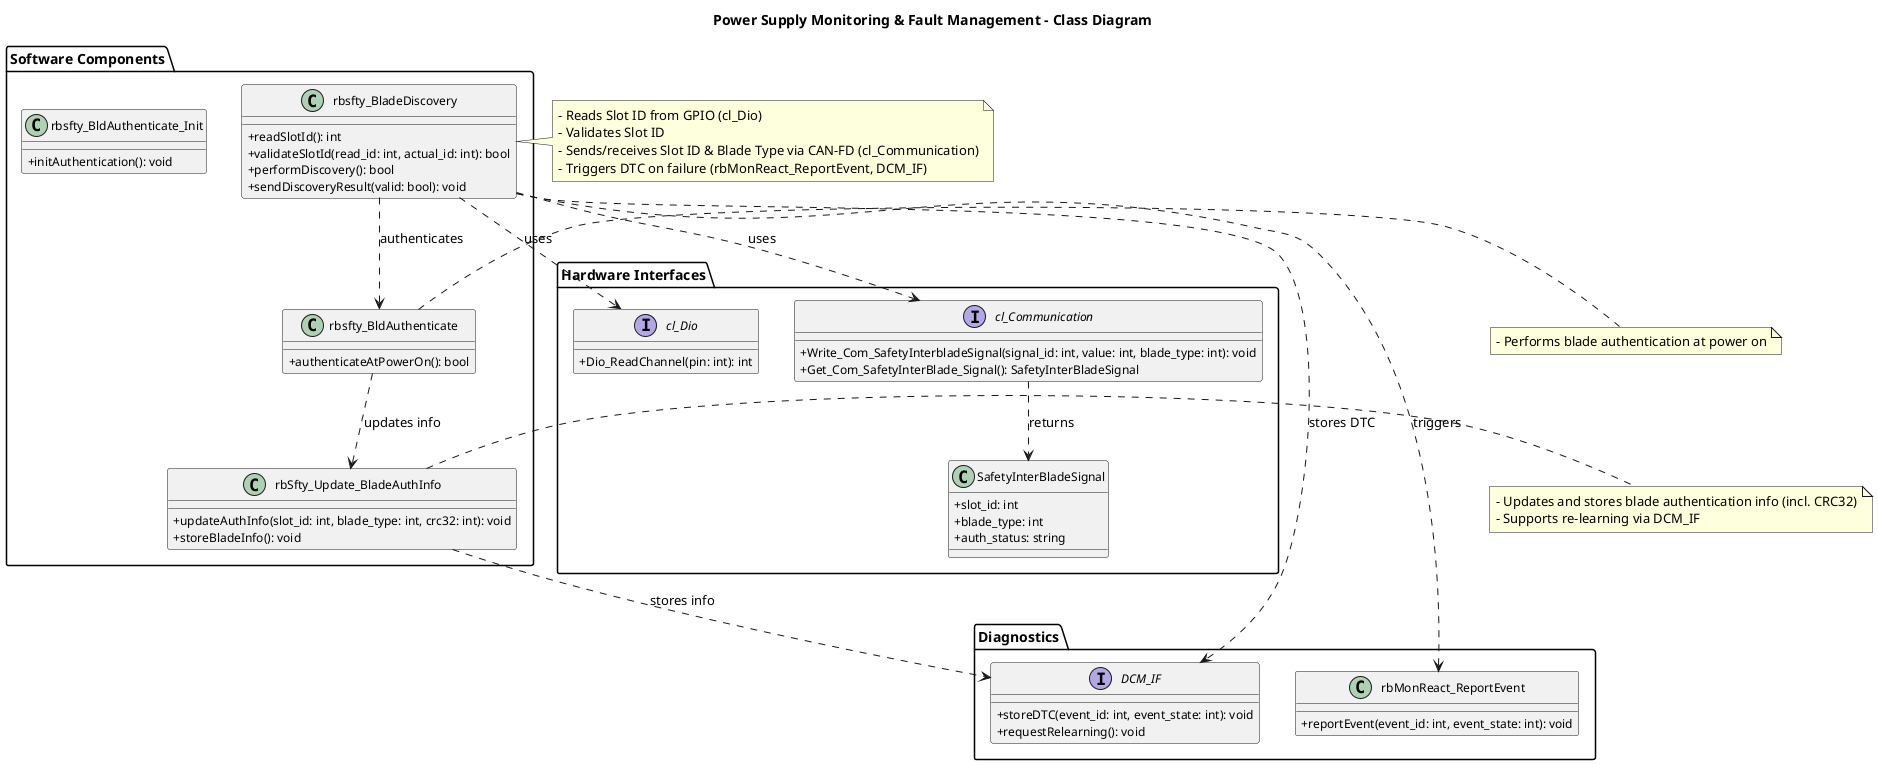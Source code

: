 @startuml

title Power Supply Monitoring & Fault Management - Class Diagram

skinparam classAttributeIconSize 0
skinparam classFontSize 14
skinparam classAttributeFontSize 12
skinparam classMethodFontSize 12

package "Hardware Interfaces" {
    interface cl_Dio {
        + Dio_ReadChannel(pin: int): int
    }

    interface cl_Communication {
        + Write_Com_SafetyInterbladeSignal(signal_id: int, value: int, blade_type: int): void
        + Get_Com_SafetyInterBlade_Signal(): SafetyInterBladeSignal
    }

    class SafetyInterBladeSignal {
        + slot_id: int
        + blade_type: int
        + auth_status: string
    }
}

package "Software Components" {
    class rbsfty_BladeDiscovery {
        + readSlotId(): int
        + validateSlotId(read_id: int, actual_id: int): bool
        + performDiscovery(): bool
        + sendDiscoveryResult(valid: bool): void
    }

    class rbsfty_BldAuthenticate {
        + authenticateAtPowerOn(): bool
    }

    class rbsfty_BldAuthenticate_Init {
        + initAuthentication(): void
    }

    class rbSfty_Update_BladeAuthInfo {
        + updateAuthInfo(slot_id: int, blade_type: int, crc32: int): void
        + storeBladeInfo(): void
    }
}

package "Diagnostics" {
    interface DCM_IF {
        + storeDTC(event_id: int, event_state: int): void
        + requestRelearning(): void
    }

    class rbMonReact_ReportEvent {
        + reportEvent(event_id: int, event_state: int): void
    }
}

' Relationships
rbsfty_BladeDiscovery ..> cl_Dio : uses
rbsfty_BladeDiscovery ..> cl_Communication : uses
rbsfty_BladeDiscovery ..> rbMonReact_ReportEvent : triggers
rbsfty_BladeDiscovery ..> DCM_IF : stores DTC

rbsfty_BladeDiscovery ..> rbsfty_BldAuthenticate : authenticates
rbsfty_BldAuthenticate ..> rbSfty_Update_BladeAuthInfo : updates info

rbSfty_Update_BladeAuthInfo ..> DCM_IF : stores info

cl_Communication ..> SafetyInterBladeSignal : returns

note right of rbsfty_BladeDiscovery
- Reads Slot ID from GPIO (cl_Dio)
- Validates Slot ID
- Sends/receives Slot ID & Blade Type via CAN-FD (cl_Communication)
- Triggers DTC on failure (rbMonReact_ReportEvent, DCM_IF)
end note

note right of rbsfty_BldAuthenticate
- Performs blade authentication at power on
end note

note right of rbSfty_Update_BladeAuthInfo
- Updates and stores blade authentication info (incl. CRC32)
- Supports re-learning via DCM_IF
end note

@enduml